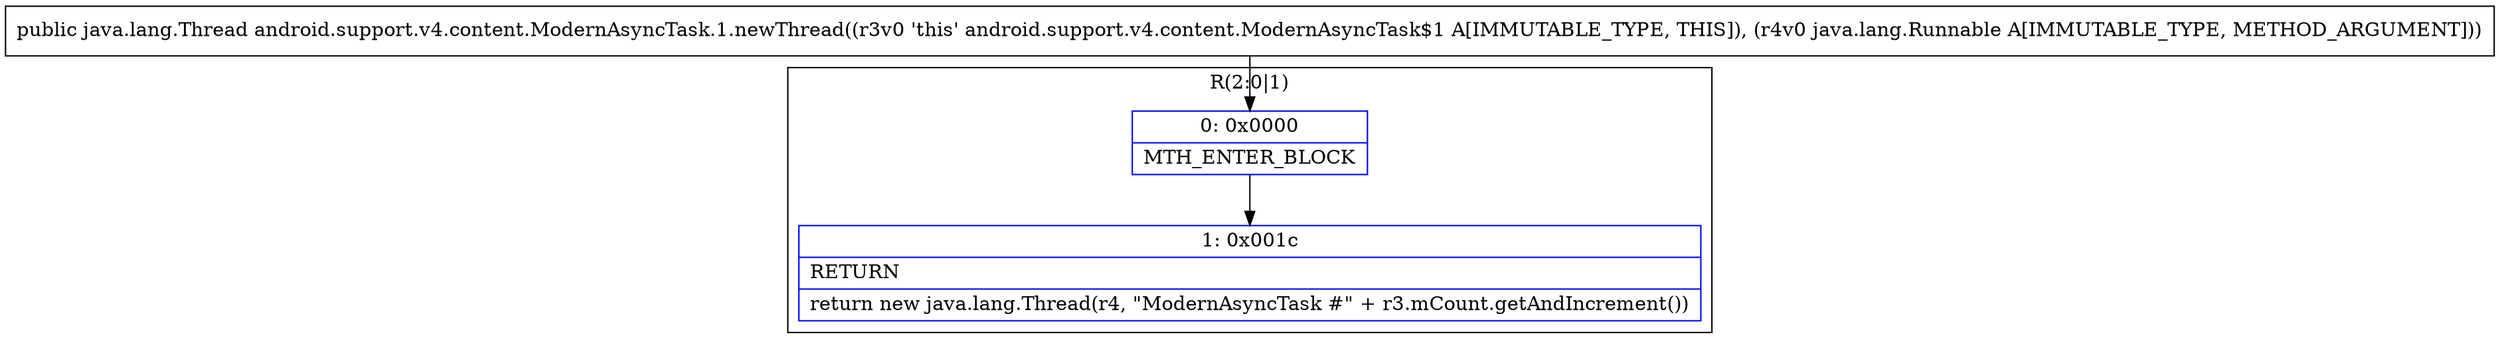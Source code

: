 digraph "CFG forandroid.support.v4.content.ModernAsyncTask.1.newThread(Ljava\/lang\/Runnable;)Ljava\/lang\/Thread;" {
subgraph cluster_Region_1477725244 {
label = "R(2:0|1)";
node [shape=record,color=blue];
Node_0 [shape=record,label="{0\:\ 0x0000|MTH_ENTER_BLOCK\l}"];
Node_1 [shape=record,label="{1\:\ 0x001c|RETURN\l|return new java.lang.Thread(r4, \"ModernAsyncTask #\" + r3.mCount.getAndIncrement())\l}"];
}
MethodNode[shape=record,label="{public java.lang.Thread android.support.v4.content.ModernAsyncTask.1.newThread((r3v0 'this' android.support.v4.content.ModernAsyncTask$1 A[IMMUTABLE_TYPE, THIS]), (r4v0 java.lang.Runnable A[IMMUTABLE_TYPE, METHOD_ARGUMENT])) }"];
MethodNode -> Node_0;
Node_0 -> Node_1;
}

